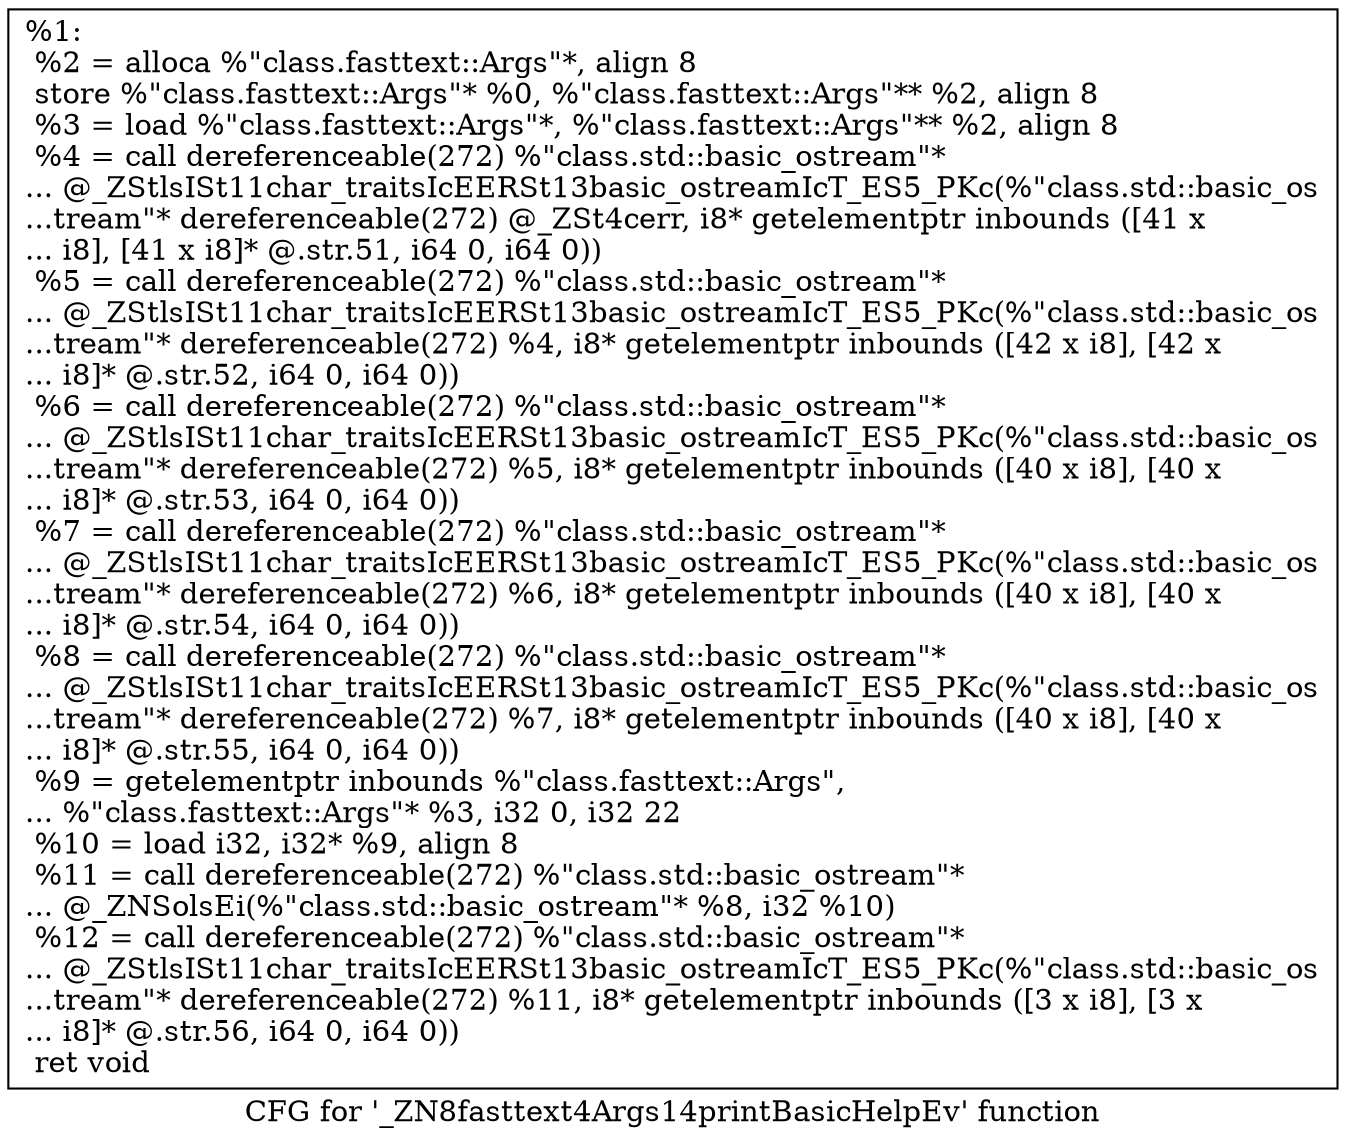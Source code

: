 digraph "CFG for '_ZN8fasttext4Args14printBasicHelpEv' function" {
	label="CFG for '_ZN8fasttext4Args14printBasicHelpEv' function";

	Node0x2057920 [shape=record,label="{%1:\l  %2 = alloca %\"class.fasttext::Args\"*, align 8\l  store %\"class.fasttext::Args\"* %0, %\"class.fasttext::Args\"** %2, align 8\l  %3 = load %\"class.fasttext::Args\"*, %\"class.fasttext::Args\"** %2, align 8\l  %4 = call dereferenceable(272) %\"class.std::basic_ostream\"*\l... @_ZStlsISt11char_traitsIcEERSt13basic_ostreamIcT_ES5_PKc(%\"class.std::basic_os\l...tream\"* dereferenceable(272) @_ZSt4cerr, i8* getelementptr inbounds ([41 x\l... i8], [41 x i8]* @.str.51, i64 0, i64 0))\l  %5 = call dereferenceable(272) %\"class.std::basic_ostream\"*\l... @_ZStlsISt11char_traitsIcEERSt13basic_ostreamIcT_ES5_PKc(%\"class.std::basic_os\l...tream\"* dereferenceable(272) %4, i8* getelementptr inbounds ([42 x i8], [42 x\l... i8]* @.str.52, i64 0, i64 0))\l  %6 = call dereferenceable(272) %\"class.std::basic_ostream\"*\l... @_ZStlsISt11char_traitsIcEERSt13basic_ostreamIcT_ES5_PKc(%\"class.std::basic_os\l...tream\"* dereferenceable(272) %5, i8* getelementptr inbounds ([40 x i8], [40 x\l... i8]* @.str.53, i64 0, i64 0))\l  %7 = call dereferenceable(272) %\"class.std::basic_ostream\"*\l... @_ZStlsISt11char_traitsIcEERSt13basic_ostreamIcT_ES5_PKc(%\"class.std::basic_os\l...tream\"* dereferenceable(272) %6, i8* getelementptr inbounds ([40 x i8], [40 x\l... i8]* @.str.54, i64 0, i64 0))\l  %8 = call dereferenceable(272) %\"class.std::basic_ostream\"*\l... @_ZStlsISt11char_traitsIcEERSt13basic_ostreamIcT_ES5_PKc(%\"class.std::basic_os\l...tream\"* dereferenceable(272) %7, i8* getelementptr inbounds ([40 x i8], [40 x\l... i8]* @.str.55, i64 0, i64 0))\l  %9 = getelementptr inbounds %\"class.fasttext::Args\",\l... %\"class.fasttext::Args\"* %3, i32 0, i32 22\l  %10 = load i32, i32* %9, align 8\l  %11 = call dereferenceable(272) %\"class.std::basic_ostream\"*\l... @_ZNSolsEi(%\"class.std::basic_ostream\"* %8, i32 %10)\l  %12 = call dereferenceable(272) %\"class.std::basic_ostream\"*\l... @_ZStlsISt11char_traitsIcEERSt13basic_ostreamIcT_ES5_PKc(%\"class.std::basic_os\l...tream\"* dereferenceable(272) %11, i8* getelementptr inbounds ([3 x i8], [3 x\l... i8]* @.str.56, i64 0, i64 0))\l  ret void\l}"];
}
